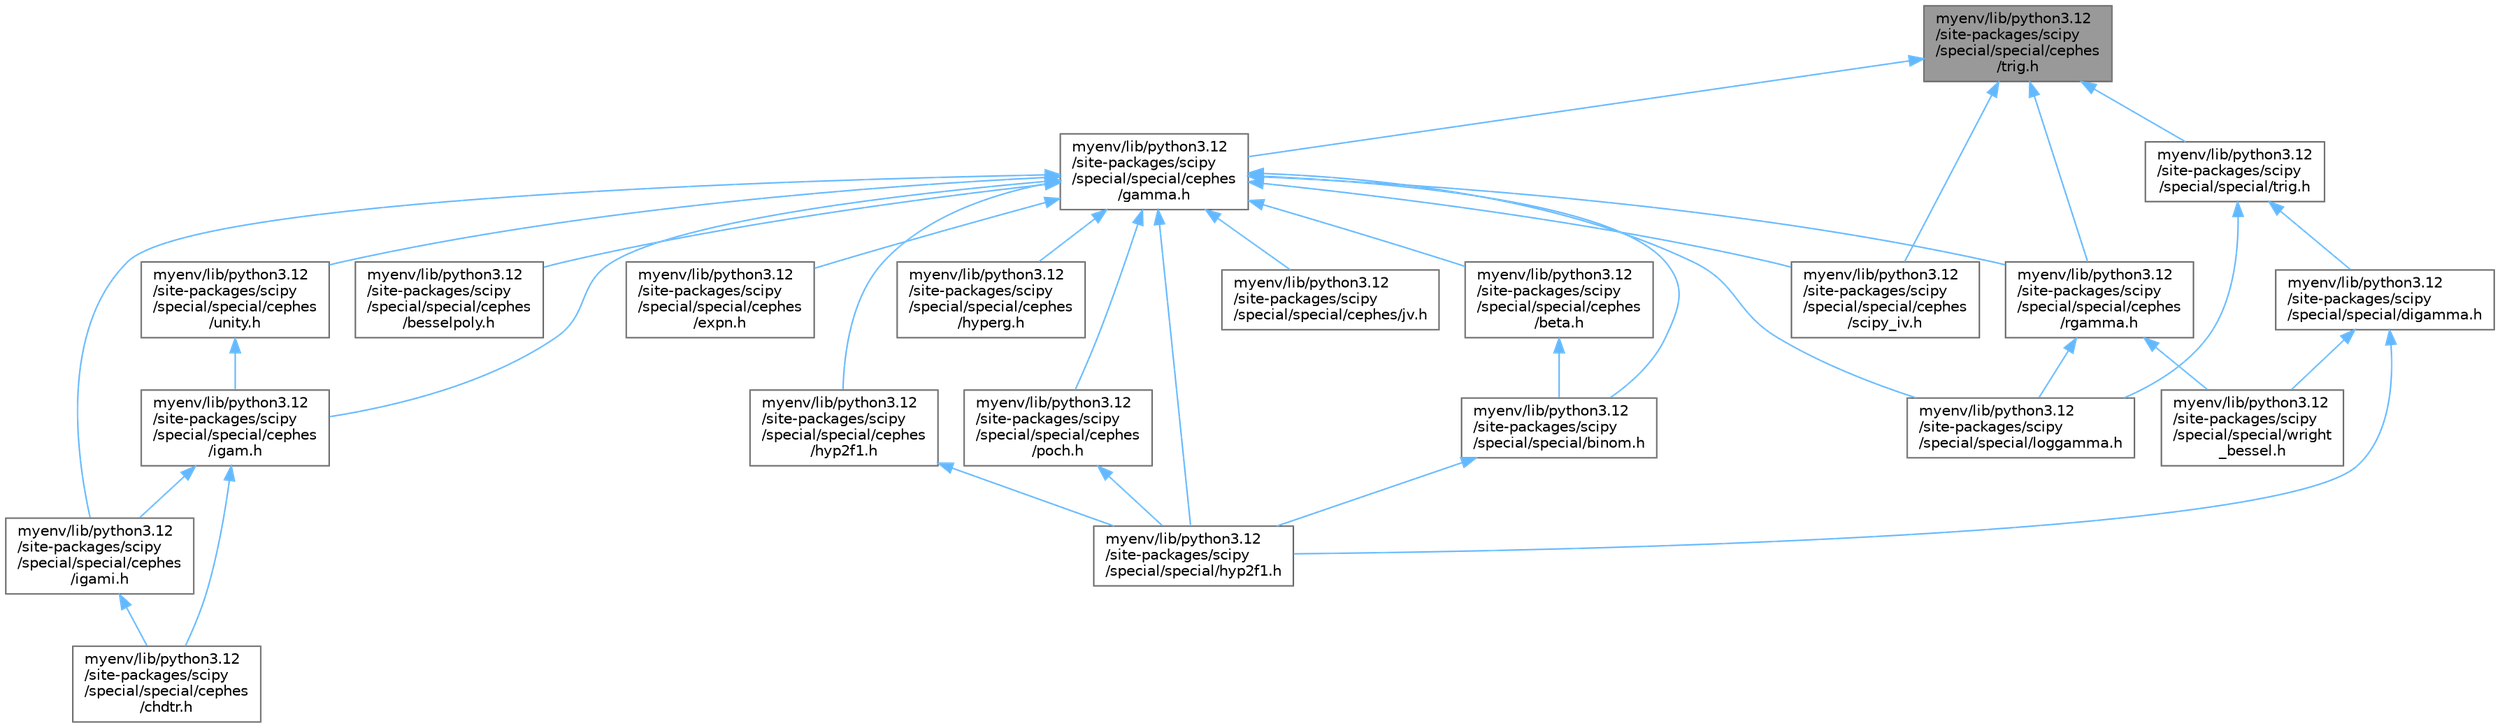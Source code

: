 digraph "myenv/lib/python3.12/site-packages/scipy/special/special/cephes/trig.h"
{
 // LATEX_PDF_SIZE
  bgcolor="transparent";
  edge [fontname=Helvetica,fontsize=10,labelfontname=Helvetica,labelfontsize=10];
  node [fontname=Helvetica,fontsize=10,shape=box,height=0.2,width=0.4];
  Node1 [id="Node000001",label="myenv/lib/python3.12\l/site-packages/scipy\l/special/special/cephes\l/trig.h",height=0.2,width=0.4,color="gray40", fillcolor="grey60", style="filled", fontcolor="black",tooltip=" "];
  Node1 -> Node2 [id="edge1_Node000001_Node000002",dir="back",color="steelblue1",style="solid",tooltip=" "];
  Node2 [id="Node000002",label="myenv/lib/python3.12\l/site-packages/scipy\l/special/special/cephes\l/gamma.h",height=0.2,width=0.4,color="grey40", fillcolor="white", style="filled",URL="$gamma_8h.html",tooltip=" "];
  Node2 -> Node3 [id="edge2_Node000002_Node000003",dir="back",color="steelblue1",style="solid",tooltip=" "];
  Node3 [id="Node000003",label="myenv/lib/python3.12\l/site-packages/scipy\l/special/special/binom.h",height=0.2,width=0.4,color="grey40", fillcolor="white", style="filled",URL="$binom_8h.html",tooltip=" "];
  Node3 -> Node4 [id="edge3_Node000003_Node000004",dir="back",color="steelblue1",style="solid",tooltip=" "];
  Node4 [id="Node000004",label="myenv/lib/python3.12\l/site-packages/scipy\l/special/special/hyp2f1.h",height=0.2,width=0.4,color="grey40", fillcolor="white", style="filled",URL="$hyp2f1_8h.html",tooltip=" "];
  Node2 -> Node5 [id="edge4_Node000002_Node000005",dir="back",color="steelblue1",style="solid",tooltip=" "];
  Node5 [id="Node000005",label="myenv/lib/python3.12\l/site-packages/scipy\l/special/special/cephes\l/besselpoly.h",height=0.2,width=0.4,color="grey40", fillcolor="white", style="filled",URL="$besselpoly_8h.html",tooltip=" "];
  Node2 -> Node6 [id="edge5_Node000002_Node000006",dir="back",color="steelblue1",style="solid",tooltip=" "];
  Node6 [id="Node000006",label="myenv/lib/python3.12\l/site-packages/scipy\l/special/special/cephes\l/beta.h",height=0.2,width=0.4,color="grey40", fillcolor="white", style="filled",URL="$beta_8h.html",tooltip=" "];
  Node6 -> Node3 [id="edge6_Node000006_Node000003",dir="back",color="steelblue1",style="solid",tooltip=" "];
  Node2 -> Node7 [id="edge7_Node000002_Node000007",dir="back",color="steelblue1",style="solid",tooltip=" "];
  Node7 [id="Node000007",label="myenv/lib/python3.12\l/site-packages/scipy\l/special/special/cephes\l/expn.h",height=0.2,width=0.4,color="grey40", fillcolor="white", style="filled",URL="$expn_8h.html",tooltip=" "];
  Node2 -> Node8 [id="edge8_Node000002_Node000008",dir="back",color="steelblue1",style="solid",tooltip=" "];
  Node8 [id="Node000008",label="myenv/lib/python3.12\l/site-packages/scipy\l/special/special/cephes\l/hyp2f1.h",height=0.2,width=0.4,color="grey40", fillcolor="white", style="filled",URL="$cephes_2hyp2f1_8h.html",tooltip=" "];
  Node8 -> Node4 [id="edge9_Node000008_Node000004",dir="back",color="steelblue1",style="solid",tooltip=" "];
  Node2 -> Node9 [id="edge10_Node000002_Node000009",dir="back",color="steelblue1",style="solid",tooltip=" "];
  Node9 [id="Node000009",label="myenv/lib/python3.12\l/site-packages/scipy\l/special/special/cephes\l/hyperg.h",height=0.2,width=0.4,color="grey40", fillcolor="white", style="filled",URL="$hyperg_8h.html",tooltip=" "];
  Node2 -> Node10 [id="edge11_Node000002_Node000010",dir="back",color="steelblue1",style="solid",tooltip=" "];
  Node10 [id="Node000010",label="myenv/lib/python3.12\l/site-packages/scipy\l/special/special/cephes\l/igam.h",height=0.2,width=0.4,color="grey40", fillcolor="white", style="filled",URL="$igam_8h.html",tooltip=" "];
  Node10 -> Node11 [id="edge12_Node000010_Node000011",dir="back",color="steelblue1",style="solid",tooltip=" "];
  Node11 [id="Node000011",label="myenv/lib/python3.12\l/site-packages/scipy\l/special/special/cephes\l/chdtr.h",height=0.2,width=0.4,color="grey40", fillcolor="white", style="filled",URL="$chdtr_8h.html",tooltip=" "];
  Node10 -> Node12 [id="edge13_Node000010_Node000012",dir="back",color="steelblue1",style="solid",tooltip=" "];
  Node12 [id="Node000012",label="myenv/lib/python3.12\l/site-packages/scipy\l/special/special/cephes\l/igami.h",height=0.2,width=0.4,color="grey40", fillcolor="white", style="filled",URL="$igami_8h.html",tooltip=" "];
  Node12 -> Node11 [id="edge14_Node000012_Node000011",dir="back",color="steelblue1",style="solid",tooltip=" "];
  Node2 -> Node12 [id="edge15_Node000002_Node000012",dir="back",color="steelblue1",style="solid",tooltip=" "];
  Node2 -> Node13 [id="edge16_Node000002_Node000013",dir="back",color="steelblue1",style="solid",tooltip=" "];
  Node13 [id="Node000013",label="myenv/lib/python3.12\l/site-packages/scipy\l/special/special/cephes/jv.h",height=0.2,width=0.4,color="grey40", fillcolor="white", style="filled",URL="$jv_8h.html",tooltip=" "];
  Node2 -> Node14 [id="edge17_Node000002_Node000014",dir="back",color="steelblue1",style="solid",tooltip=" "];
  Node14 [id="Node000014",label="myenv/lib/python3.12\l/site-packages/scipy\l/special/special/cephes\l/poch.h",height=0.2,width=0.4,color="grey40", fillcolor="white", style="filled",URL="$poch_8h.html",tooltip=" "];
  Node14 -> Node4 [id="edge18_Node000014_Node000004",dir="back",color="steelblue1",style="solid",tooltip=" "];
  Node2 -> Node15 [id="edge19_Node000002_Node000015",dir="back",color="steelblue1",style="solid",tooltip=" "];
  Node15 [id="Node000015",label="myenv/lib/python3.12\l/site-packages/scipy\l/special/special/cephes\l/rgamma.h",height=0.2,width=0.4,color="grey40", fillcolor="white", style="filled",URL="$rgamma_8h.html",tooltip=" "];
  Node15 -> Node16 [id="edge20_Node000015_Node000016",dir="back",color="steelblue1",style="solid",tooltip=" "];
  Node16 [id="Node000016",label="myenv/lib/python3.12\l/site-packages/scipy\l/special/special/loggamma.h",height=0.2,width=0.4,color="grey40", fillcolor="white", style="filled",URL="$loggamma_8h.html",tooltip=" "];
  Node15 -> Node17 [id="edge21_Node000015_Node000017",dir="back",color="steelblue1",style="solid",tooltip=" "];
  Node17 [id="Node000017",label="myenv/lib/python3.12\l/site-packages/scipy\l/special/special/wright\l_bessel.h",height=0.2,width=0.4,color="grey40", fillcolor="white", style="filled",URL="$wright__bessel_8h.html",tooltip=" "];
  Node2 -> Node18 [id="edge22_Node000002_Node000018",dir="back",color="steelblue1",style="solid",tooltip=" "];
  Node18 [id="Node000018",label="myenv/lib/python3.12\l/site-packages/scipy\l/special/special/cephes\l/scipy_iv.h",height=0.2,width=0.4,color="grey40", fillcolor="white", style="filled",URL="$scipy__iv_8h.html",tooltip=" "];
  Node2 -> Node19 [id="edge23_Node000002_Node000019",dir="back",color="steelblue1",style="solid",tooltip=" "];
  Node19 [id="Node000019",label="myenv/lib/python3.12\l/site-packages/scipy\l/special/special/cephes\l/unity.h",height=0.2,width=0.4,color="grey40", fillcolor="white", style="filled",URL="$unity_8h.html",tooltip=" "];
  Node19 -> Node10 [id="edge24_Node000019_Node000010",dir="back",color="steelblue1",style="solid",tooltip=" "];
  Node2 -> Node4 [id="edge25_Node000002_Node000004",dir="back",color="steelblue1",style="solid",tooltip=" "];
  Node2 -> Node16 [id="edge26_Node000002_Node000016",dir="back",color="steelblue1",style="solid",tooltip=" "];
  Node1 -> Node15 [id="edge27_Node000001_Node000015",dir="back",color="steelblue1",style="solid",tooltip=" "];
  Node1 -> Node18 [id="edge28_Node000001_Node000018",dir="back",color="steelblue1",style="solid",tooltip=" "];
  Node1 -> Node20 [id="edge29_Node000001_Node000020",dir="back",color="steelblue1",style="solid",tooltip=" "];
  Node20 [id="Node000020",label="myenv/lib/python3.12\l/site-packages/scipy\l/special/special/trig.h",height=0.2,width=0.4,color="grey40", fillcolor="white", style="filled",URL="$trig_8h.html",tooltip=" "];
  Node20 -> Node21 [id="edge30_Node000020_Node000021",dir="back",color="steelblue1",style="solid",tooltip=" "];
  Node21 [id="Node000021",label="myenv/lib/python3.12\l/site-packages/scipy\l/special/special/digamma.h",height=0.2,width=0.4,color="grey40", fillcolor="white", style="filled",URL="$digamma_8h.html",tooltip=" "];
  Node21 -> Node4 [id="edge31_Node000021_Node000004",dir="back",color="steelblue1",style="solid",tooltip=" "];
  Node21 -> Node17 [id="edge32_Node000021_Node000017",dir="back",color="steelblue1",style="solid",tooltip=" "];
  Node20 -> Node16 [id="edge33_Node000020_Node000016",dir="back",color="steelblue1",style="solid",tooltip=" "];
}
